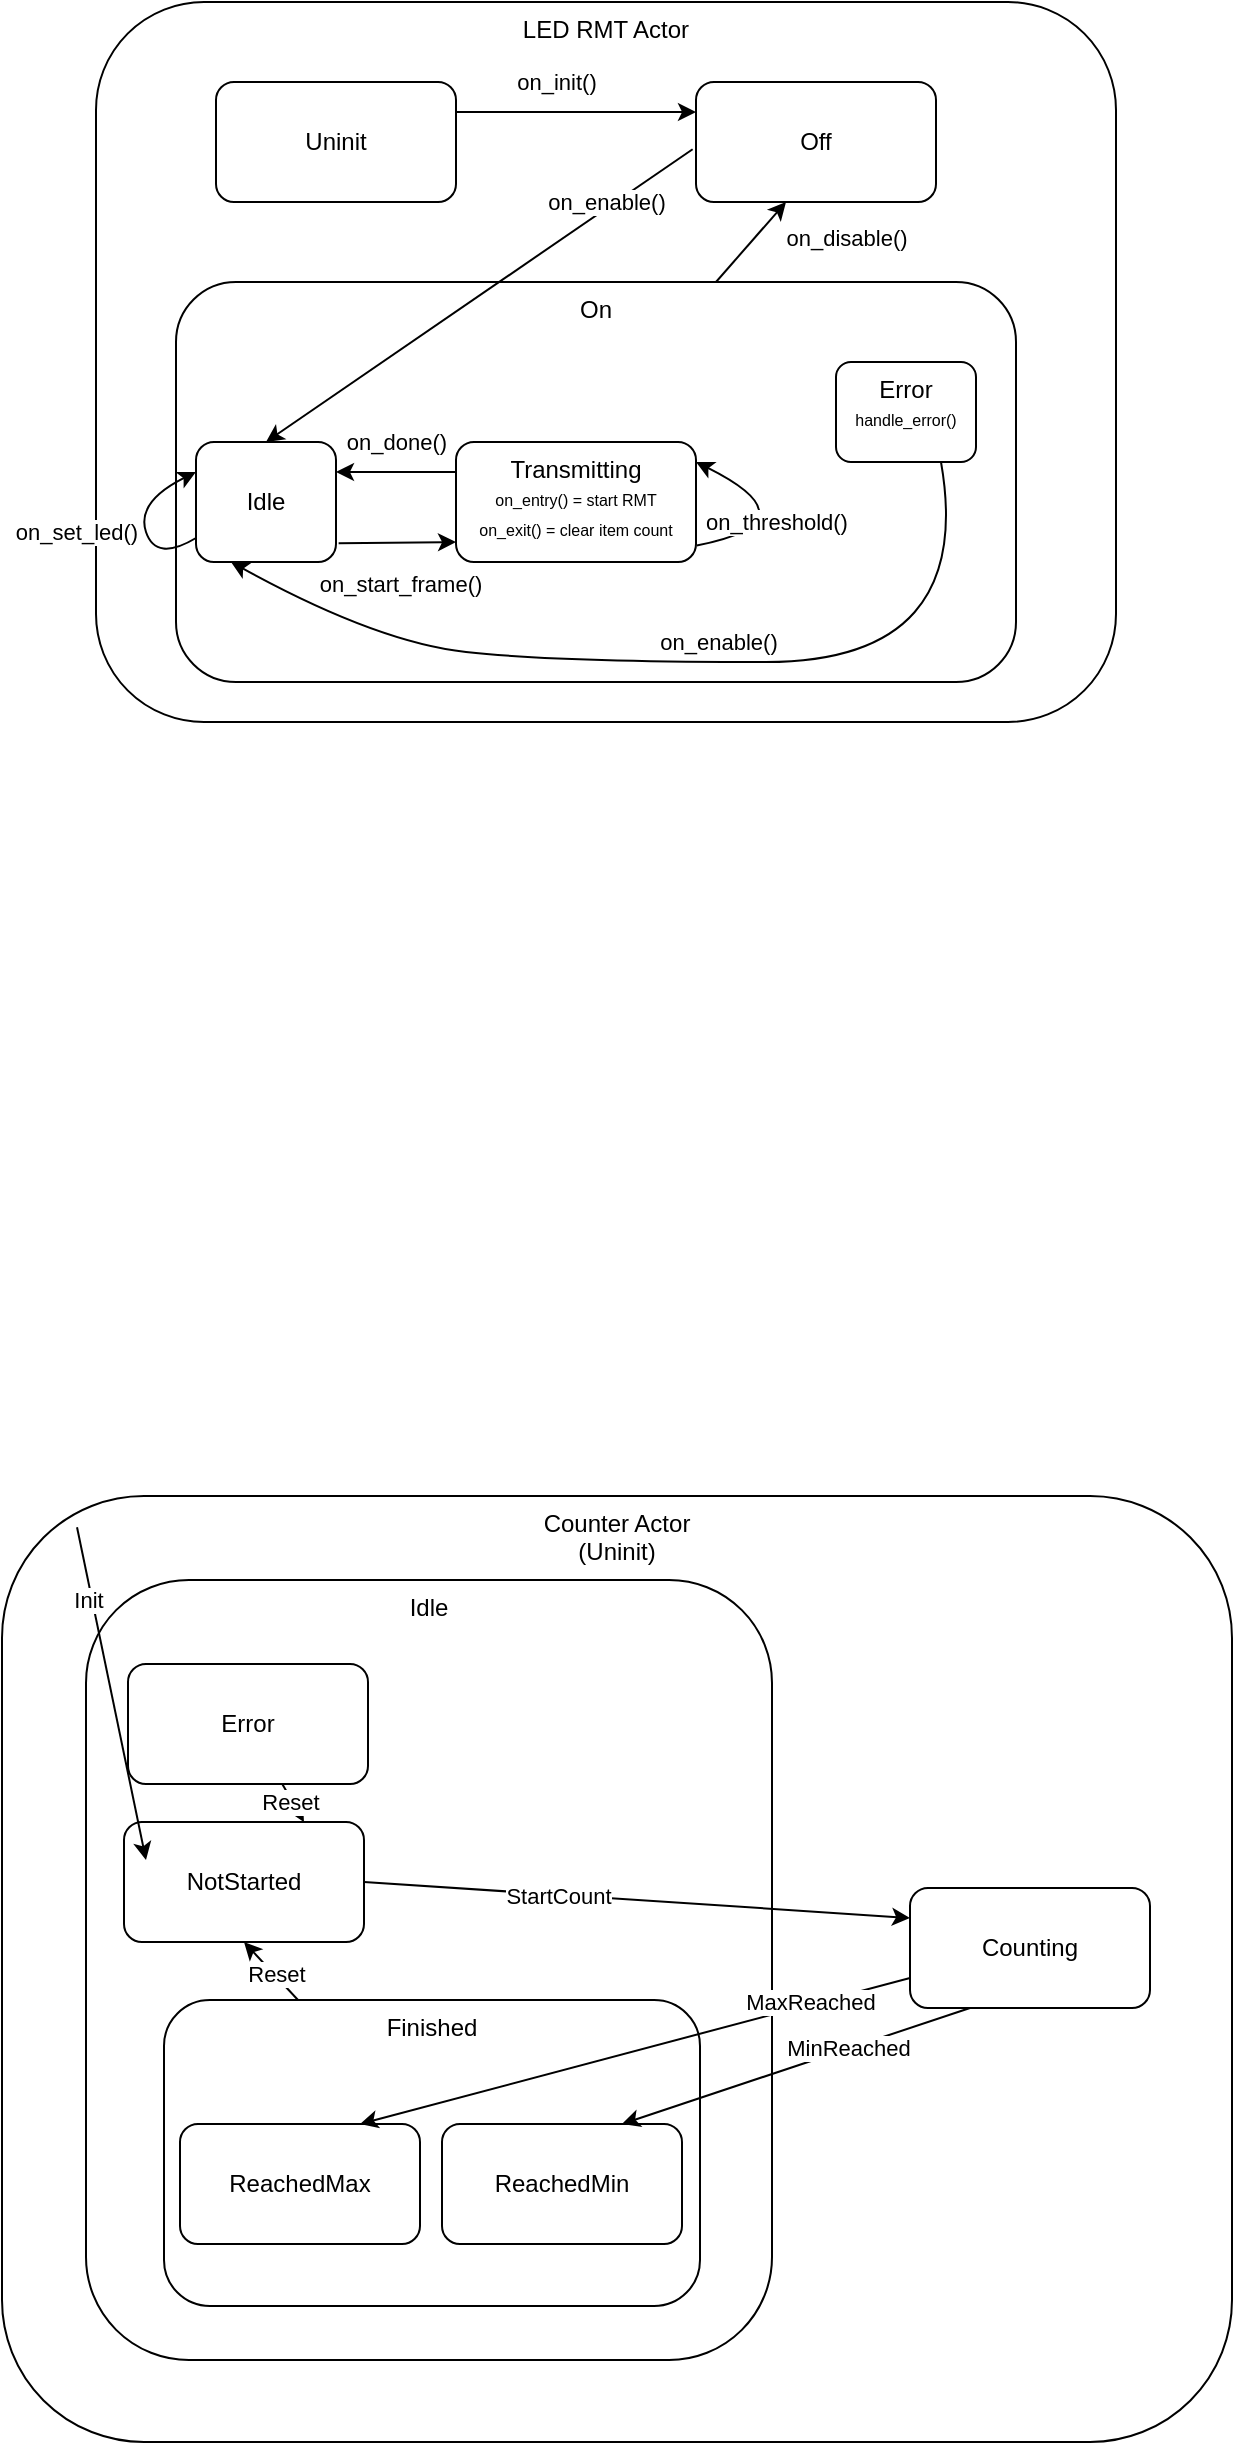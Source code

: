 <mxfile version="26.0.5">
  <diagram name="Page-1" id="scDuXbElPbYSAGA8v51M">
    <mxGraphModel dx="2074" dy="1150" grid="0" gridSize="10" guides="0" tooltips="1" connect="1" arrows="1" fold="1" page="0" pageScale="1" pageWidth="850" pageHeight="1100" math="0" shadow="0">
      <root>
        <mxCell id="0" />
        <mxCell id="1" parent="0" />
        <mxCell id="AUK8rruDiuI2uxGnw301-53" value="LED RMT Actor" style="rounded=1;whiteSpace=wrap;html=1;verticalAlign=top;" parent="1" vertex="1">
          <mxGeometry x="160" y="140" width="510" height="360" as="geometry" />
        </mxCell>
        <mxCell id="AUK8rruDiuI2uxGnw301-54" value="Uninit" style="rounded=1;whiteSpace=wrap;html=1;" parent="1" vertex="1">
          <mxGeometry x="220" y="180" width="120" height="60" as="geometry" />
        </mxCell>
        <mxCell id="AUK8rruDiuI2uxGnw301-55" value="Off" style="rounded=1;whiteSpace=wrap;html=1;" parent="1" vertex="1">
          <mxGeometry x="460" y="180" width="120" height="60" as="geometry" />
        </mxCell>
        <mxCell id="AUK8rruDiuI2uxGnw301-56" value="On" style="rounded=1;whiteSpace=wrap;html=1;verticalAlign=top;" parent="1" vertex="1">
          <mxGeometry x="200" y="280" width="420" height="200" as="geometry" />
        </mxCell>
        <mxCell id="AUK8rruDiuI2uxGnw301-57" value="Idle" style="rounded=1;whiteSpace=wrap;html=1;" parent="1" vertex="1">
          <mxGeometry x="210" y="360" width="70" height="60" as="geometry" />
        </mxCell>
        <mxCell id="AUK8rruDiuI2uxGnw301-58" value="Error&lt;br&gt;&lt;font style=&quot;font-size: 8px;&quot;&gt;handle_error()&lt;/font&gt;" style="rounded=1;whiteSpace=wrap;html=1;verticalAlign=top;" parent="1" vertex="1">
          <mxGeometry x="530" y="320" width="70" height="50" as="geometry" />
        </mxCell>
        <mxCell id="AUK8rruDiuI2uxGnw301-59" value="Transmitting&lt;br&gt;&lt;font style=&quot;font-size: 8px;&quot;&gt;on_entry() = start RMT&lt;br&gt;on_exit() = clear item count&lt;/font&gt;" style="rounded=1;whiteSpace=wrap;html=1;verticalAlign=top;" parent="1" vertex="1">
          <mxGeometry x="340" y="360" width="120" height="60" as="geometry" />
        </mxCell>
        <mxCell id="AUK8rruDiuI2uxGnw301-60" value="" style="endArrow=classic;html=1;rounded=0;entryX=-0.011;entryY=0.644;entryDx=0;entryDy=0;entryPerimeter=0;exitX=1;exitY=0.5;exitDx=0;exitDy=0;" parent="1" edge="1">
          <mxGeometry width="50" height="50" relative="1" as="geometry">
            <mxPoint x="281.32" y="410.68" as="sourcePoint" />
            <mxPoint x="340.0" y="410" as="targetPoint" />
          </mxGeometry>
        </mxCell>
        <mxCell id="AUK8rruDiuI2uxGnw301-61" value="on_start_frame()" style="edgeLabel;html=1;align=center;verticalAlign=middle;resizable=0;points=[];" parent="AUK8rruDiuI2uxGnw301-60" vertex="1" connectable="0">
          <mxGeometry x="-0.008" y="2" relative="1" as="geometry">
            <mxPoint x="1" y="22" as="offset" />
          </mxGeometry>
        </mxCell>
        <mxCell id="AUK8rruDiuI2uxGnw301-62" value="" style="endArrow=classic;html=1;rounded=0;exitX=0;exitY=0.25;exitDx=0;exitDy=0;entryX=1;entryY=0.25;entryDx=0;entryDy=0;" parent="1" source="AUK8rruDiuI2uxGnw301-59" target="AUK8rruDiuI2uxGnw301-57" edge="1">
          <mxGeometry width="50" height="50" relative="1" as="geometry">
            <mxPoint x="300" y="520" as="sourcePoint" />
            <mxPoint x="350" y="470" as="targetPoint" />
          </mxGeometry>
        </mxCell>
        <mxCell id="AUK8rruDiuI2uxGnw301-63" value="on_done()" style="edgeLabel;html=1;align=center;verticalAlign=middle;resizable=0;points=[];fontColor=light-dark(#000000,#00CC00);" parent="AUK8rruDiuI2uxGnw301-62" vertex="1" connectable="0">
          <mxGeometry x="0.111" y="2" relative="1" as="geometry">
            <mxPoint x="3" y="-17" as="offset" />
          </mxGeometry>
        </mxCell>
        <mxCell id="AUK8rruDiuI2uxGnw301-64" value="" style="curved=1;endArrow=classic;html=1;rounded=0;exitX=1.003;exitY=0.862;exitDx=0;exitDy=0;exitPerimeter=0;" parent="1" source="AUK8rruDiuI2uxGnw301-59" target="AUK8rruDiuI2uxGnw301-59" edge="1">
          <mxGeometry width="50" height="50" relative="1" as="geometry">
            <mxPoint x="460" y="420" as="sourcePoint" />
            <mxPoint x="510" y="370" as="targetPoint" />
            <Array as="points">
              <mxPoint x="520" y="400" />
              <mxPoint x="460" y="370" />
            </Array>
          </mxGeometry>
        </mxCell>
        <mxCell id="AUK8rruDiuI2uxGnw301-65" value="on_threshold()" style="edgeLabel;html=1;align=center;verticalAlign=middle;resizable=0;points=[];fontColor=light-dark(#000000,#00CC00);" parent="AUK8rruDiuI2uxGnw301-64" vertex="1" connectable="0">
          <mxGeometry x="-0.6" y="4" relative="1" as="geometry">
            <mxPoint x="15" y="-3" as="offset" />
          </mxGeometry>
        </mxCell>
        <mxCell id="AUK8rruDiuI2uxGnw301-66" value="" style="endArrow=classic;html=1;rounded=0;entryX=0;entryY=0.25;entryDx=0;entryDy=0;exitX=1;exitY=0.25;exitDx=0;exitDy=0;" parent="1" source="AUK8rruDiuI2uxGnw301-54" target="AUK8rruDiuI2uxGnw301-55" edge="1">
          <mxGeometry width="50" height="50" relative="1" as="geometry">
            <mxPoint x="360" y="250" as="sourcePoint" />
            <mxPoint x="410" y="200" as="targetPoint" />
          </mxGeometry>
        </mxCell>
        <mxCell id="AUK8rruDiuI2uxGnw301-67" value="on_init()" style="edgeLabel;html=1;align=center;verticalAlign=middle;resizable=0;points=[];" parent="AUK8rruDiuI2uxGnw301-66" vertex="1" connectable="0">
          <mxGeometry x="-0.456" relative="1" as="geometry">
            <mxPoint x="17" y="-15" as="offset" />
          </mxGeometry>
        </mxCell>
        <mxCell id="AUK8rruDiuI2uxGnw301-68" value="" style="endArrow=classic;html=1;rounded=0;exitX=-0.014;exitY=0.56;exitDx=0;exitDy=0;exitPerimeter=0;entryX=0.5;entryY=0;entryDx=0;entryDy=0;" parent="1" source="AUK8rruDiuI2uxGnw301-55" target="AUK8rruDiuI2uxGnw301-57" edge="1">
          <mxGeometry width="50" height="50" relative="1" as="geometry">
            <mxPoint x="370" y="270" as="sourcePoint" />
            <mxPoint x="420" y="220" as="targetPoint" />
          </mxGeometry>
        </mxCell>
        <mxCell id="AUK8rruDiuI2uxGnw301-69" value="on_enable()" style="edgeLabel;html=1;align=center;verticalAlign=middle;resizable=0;points=[];" parent="AUK8rruDiuI2uxGnw301-68" vertex="1" connectable="0">
          <mxGeometry x="-0.301" relative="1" as="geometry">
            <mxPoint x="31" y="-25" as="offset" />
          </mxGeometry>
        </mxCell>
        <mxCell id="AUK8rruDiuI2uxGnw301-70" value="" style="curved=1;endArrow=classic;html=1;rounded=0;entryX=0;entryY=0.25;entryDx=0;entryDy=0;exitX=0;exitY=0.8;exitDx=0;exitDy=0;exitPerimeter=0;" parent="1" source="AUK8rruDiuI2uxGnw301-57" target="AUK8rruDiuI2uxGnw301-57" edge="1">
          <mxGeometry width="50" height="50" relative="1" as="geometry">
            <mxPoint x="60" y="450" as="sourcePoint" />
            <mxPoint x="110" y="400" as="targetPoint" />
            <Array as="points">
              <mxPoint x="190" y="420" />
              <mxPoint x="180" y="390" />
            </Array>
          </mxGeometry>
        </mxCell>
        <mxCell id="AUK8rruDiuI2uxGnw301-71" value="on_set_led()" style="edgeLabel;html=1;align=center;verticalAlign=middle;resizable=0;points=[];" parent="AUK8rruDiuI2uxGnw301-70" vertex="1" connectable="0">
          <mxGeometry x="-0.129" y="-3" relative="1" as="geometry">
            <mxPoint x="-38" as="offset" />
          </mxGeometry>
        </mxCell>
        <mxCell id="AUK8rruDiuI2uxGnw301-72" value="" style="curved=1;endArrow=classic;html=1;rounded=0;entryX=0.25;entryY=1;entryDx=0;entryDy=0;exitX=0.75;exitY=1;exitDx=0;exitDy=0;" parent="1" source="AUK8rruDiuI2uxGnw301-58" target="AUK8rruDiuI2uxGnw301-57" edge="1">
          <mxGeometry width="50" height="50" relative="1" as="geometry">
            <mxPoint x="385" y="560" as="sourcePoint" />
            <mxPoint x="435" y="510" as="targetPoint" />
            <Array as="points">
              <mxPoint x="600" y="470" />
              <mxPoint x="390" y="470" />
              <mxPoint x="300" y="460" />
            </Array>
          </mxGeometry>
        </mxCell>
        <mxCell id="AUK8rruDiuI2uxGnw301-73" value="on_enable()" style="edgeLabel;html=1;align=center;verticalAlign=middle;resizable=0;points=[];" parent="AUK8rruDiuI2uxGnw301-72" vertex="1" connectable="0">
          <mxGeometry x="-0.048" y="-1" relative="1" as="geometry">
            <mxPoint y="-9" as="offset" />
          </mxGeometry>
        </mxCell>
        <mxCell id="AUK8rruDiuI2uxGnw301-74" value="" style="endArrow=classic;html=1;rounded=0;entryX=0.75;entryY=1;entryDx=0;entryDy=0;exitX=0.75;exitY=0;exitDx=0;exitDy=0;" parent="1" edge="1">
          <mxGeometry width="50" height="50" relative="1" as="geometry">
            <mxPoint x="470" y="280" as="sourcePoint" />
            <mxPoint x="505" y="240" as="targetPoint" />
          </mxGeometry>
        </mxCell>
        <mxCell id="AUK8rruDiuI2uxGnw301-75" value="on_disable()" style="edgeLabel;html=1;align=center;verticalAlign=middle;resizable=0;points=[];" parent="AUK8rruDiuI2uxGnw301-74" vertex="1" connectable="0">
          <mxGeometry x="0.097" relative="1" as="geometry">
            <mxPoint x="46" as="offset" />
          </mxGeometry>
        </mxCell>
        <mxCell id="Bxp5qz2cP6r9q5Oz2FwH-1" value="Counter Actor&lt;br&gt;(Uninit)" style="rounded=1;whiteSpace=wrap;html=1;verticalAlign=top;" vertex="1" parent="1">
          <mxGeometry x="113" y="887" width="615" height="473" as="geometry" />
        </mxCell>
        <mxCell id="Bxp5qz2cP6r9q5Oz2FwH-2" value="Idle" style="rounded=1;whiteSpace=wrap;html=1;verticalAlign=top;" vertex="1" parent="1">
          <mxGeometry x="155" y="929" width="343" height="390" as="geometry" />
        </mxCell>
        <mxCell id="Bxp5qz2cP6r9q5Oz2FwH-3" value="Counting" style="rounded=1;whiteSpace=wrap;html=1;" vertex="1" parent="1">
          <mxGeometry x="567" y="1083" width="120" height="60" as="geometry" />
        </mxCell>
        <mxCell id="Bxp5qz2cP6r9q5Oz2FwH-4" value="Error" style="rounded=1;whiteSpace=wrap;html=1;" vertex="1" parent="1">
          <mxGeometry x="176" y="971" width="120" height="60" as="geometry" />
        </mxCell>
        <mxCell id="Bxp5qz2cP6r9q5Oz2FwH-5" value="NotStarted" style="rounded=1;whiteSpace=wrap;html=1;" vertex="1" parent="1">
          <mxGeometry x="174" y="1050" width="120" height="60" as="geometry" />
        </mxCell>
        <mxCell id="Bxp5qz2cP6r9q5Oz2FwH-6" value="Finished" style="rounded=1;whiteSpace=wrap;html=1;verticalAlign=top;" vertex="1" parent="1">
          <mxGeometry x="194" y="1139" width="268" height="153" as="geometry" />
        </mxCell>
        <mxCell id="Bxp5qz2cP6r9q5Oz2FwH-7" value="ReachedMax" style="rounded=1;whiteSpace=wrap;html=1;" vertex="1" parent="1">
          <mxGeometry x="202" y="1201" width="120" height="60" as="geometry" />
        </mxCell>
        <mxCell id="Bxp5qz2cP6r9q5Oz2FwH-8" value="ReachedMin" style="rounded=1;whiteSpace=wrap;html=1;" vertex="1" parent="1">
          <mxGeometry x="333" y="1201" width="120" height="60" as="geometry" />
        </mxCell>
        <mxCell id="Bxp5qz2cP6r9q5Oz2FwH-10" value="" style="endArrow=classic;html=1;rounded=0;entryX=0.5;entryY=1;entryDx=0;entryDy=0;exitX=0.25;exitY=0;exitDx=0;exitDy=0;" edge="1" parent="1" source="Bxp5qz2cP6r9q5Oz2FwH-6" target="Bxp5qz2cP6r9q5Oz2FwH-5">
          <mxGeometry width="50" height="50" relative="1" as="geometry">
            <mxPoint x="257" y="1173" as="sourcePoint" />
            <mxPoint x="307" y="1123" as="targetPoint" />
          </mxGeometry>
        </mxCell>
        <mxCell id="Bxp5qz2cP6r9q5Oz2FwH-17" value="Reset" style="edgeLabel;html=1;align=center;verticalAlign=middle;resizable=0;points=[];" vertex="1" connectable="0" parent="Bxp5qz2cP6r9q5Oz2FwH-10">
          <mxGeometry x="-0.176" y="-2" relative="1" as="geometry">
            <mxPoint x="-1" as="offset" />
          </mxGeometry>
        </mxCell>
        <mxCell id="Bxp5qz2cP6r9q5Oz2FwH-11" value="" style="endArrow=classic;html=1;rounded=0;exitX=0.061;exitY=0.033;exitDx=0;exitDy=0;exitPerimeter=0;" edge="1" parent="1" source="Bxp5qz2cP6r9q5Oz2FwH-1">
          <mxGeometry width="50" height="50" relative="1" as="geometry">
            <mxPoint x="135" y="1119" as="sourcePoint" />
            <mxPoint x="185" y="1069" as="targetPoint" />
          </mxGeometry>
        </mxCell>
        <mxCell id="Bxp5qz2cP6r9q5Oz2FwH-19" value="Init" style="edgeLabel;html=1;align=center;verticalAlign=middle;resizable=0;points=[];" vertex="1" connectable="0" parent="Bxp5qz2cP6r9q5Oz2FwH-11">
          <mxGeometry x="-0.579" y="-2" relative="1" as="geometry">
            <mxPoint as="offset" />
          </mxGeometry>
        </mxCell>
        <mxCell id="Bxp5qz2cP6r9q5Oz2FwH-12" value="" style="endArrow=classic;html=1;rounded=0;entryX=0.75;entryY=0;entryDx=0;entryDy=0;" edge="1" parent="1" source="Bxp5qz2cP6r9q5Oz2FwH-4" target="Bxp5qz2cP6r9q5Oz2FwH-5">
          <mxGeometry width="50" height="50" relative="1" as="geometry">
            <mxPoint x="337" y="1041" as="sourcePoint" />
            <mxPoint x="387" y="991" as="targetPoint" />
          </mxGeometry>
        </mxCell>
        <mxCell id="Bxp5qz2cP6r9q5Oz2FwH-18" value="Reset" style="edgeLabel;html=1;align=center;verticalAlign=middle;resizable=0;points=[];" vertex="1" connectable="0" parent="Bxp5qz2cP6r9q5Oz2FwH-12">
          <mxGeometry x="-0.111" y="-1" relative="1" as="geometry">
            <mxPoint as="offset" />
          </mxGeometry>
        </mxCell>
        <mxCell id="Bxp5qz2cP6r9q5Oz2FwH-13" value="" style="endArrow=classic;html=1;rounded=0;exitX=1;exitY=0.5;exitDx=0;exitDy=0;entryX=0;entryY=0.25;entryDx=0;entryDy=0;" edge="1" parent="1" source="Bxp5qz2cP6r9q5Oz2FwH-5" target="Bxp5qz2cP6r9q5Oz2FwH-3">
          <mxGeometry width="50" height="50" relative="1" as="geometry">
            <mxPoint x="368" y="1113" as="sourcePoint" />
            <mxPoint x="418" y="1063" as="targetPoint" />
          </mxGeometry>
        </mxCell>
        <mxCell id="Bxp5qz2cP6r9q5Oz2FwH-16" value="StartCount" style="edgeLabel;html=1;align=center;verticalAlign=middle;resizable=0;points=[];" vertex="1" connectable="0" parent="Bxp5qz2cP6r9q5Oz2FwH-13">
          <mxGeometry x="-0.29" relative="1" as="geometry">
            <mxPoint as="offset" />
          </mxGeometry>
        </mxCell>
        <mxCell id="Bxp5qz2cP6r9q5Oz2FwH-14" value="" style="endArrow=classic;html=1;rounded=0;exitX=0;exitY=0.75;exitDx=0;exitDy=0;entryX=0.75;entryY=0;entryDx=0;entryDy=0;" edge="1" parent="1" source="Bxp5qz2cP6r9q5Oz2FwH-3" target="Bxp5qz2cP6r9q5Oz2FwH-7">
          <mxGeometry width="50" height="50" relative="1" as="geometry">
            <mxPoint x="370" y="1358" as="sourcePoint" />
            <mxPoint x="420" y="1308" as="targetPoint" />
          </mxGeometry>
        </mxCell>
        <mxCell id="Bxp5qz2cP6r9q5Oz2FwH-20" value="MaxReached" style="edgeLabel;html=1;align=center;verticalAlign=middle;resizable=0;points=[];" vertex="1" connectable="0" parent="Bxp5qz2cP6r9q5Oz2FwH-14">
          <mxGeometry x="-0.639" y="-1" relative="1" as="geometry">
            <mxPoint as="offset" />
          </mxGeometry>
        </mxCell>
        <mxCell id="Bxp5qz2cP6r9q5Oz2FwH-15" value="" style="endArrow=classic;html=1;rounded=0;exitX=0.25;exitY=1;exitDx=0;exitDy=0;entryX=0.75;entryY=0;entryDx=0;entryDy=0;" edge="1" parent="1" source="Bxp5qz2cP6r9q5Oz2FwH-3" target="Bxp5qz2cP6r9q5Oz2FwH-8">
          <mxGeometry width="50" height="50" relative="1" as="geometry">
            <mxPoint x="370" y="1358" as="sourcePoint" />
            <mxPoint x="420" y="1308" as="targetPoint" />
          </mxGeometry>
        </mxCell>
        <mxCell id="Bxp5qz2cP6r9q5Oz2FwH-21" value="MinReached" style="edgeLabel;html=1;align=center;verticalAlign=middle;resizable=0;points=[];" vertex="1" connectable="0" parent="Bxp5qz2cP6r9q5Oz2FwH-15">
          <mxGeometry x="-0.303" y="-1" relative="1" as="geometry">
            <mxPoint as="offset" />
          </mxGeometry>
        </mxCell>
      </root>
    </mxGraphModel>
  </diagram>
</mxfile>
